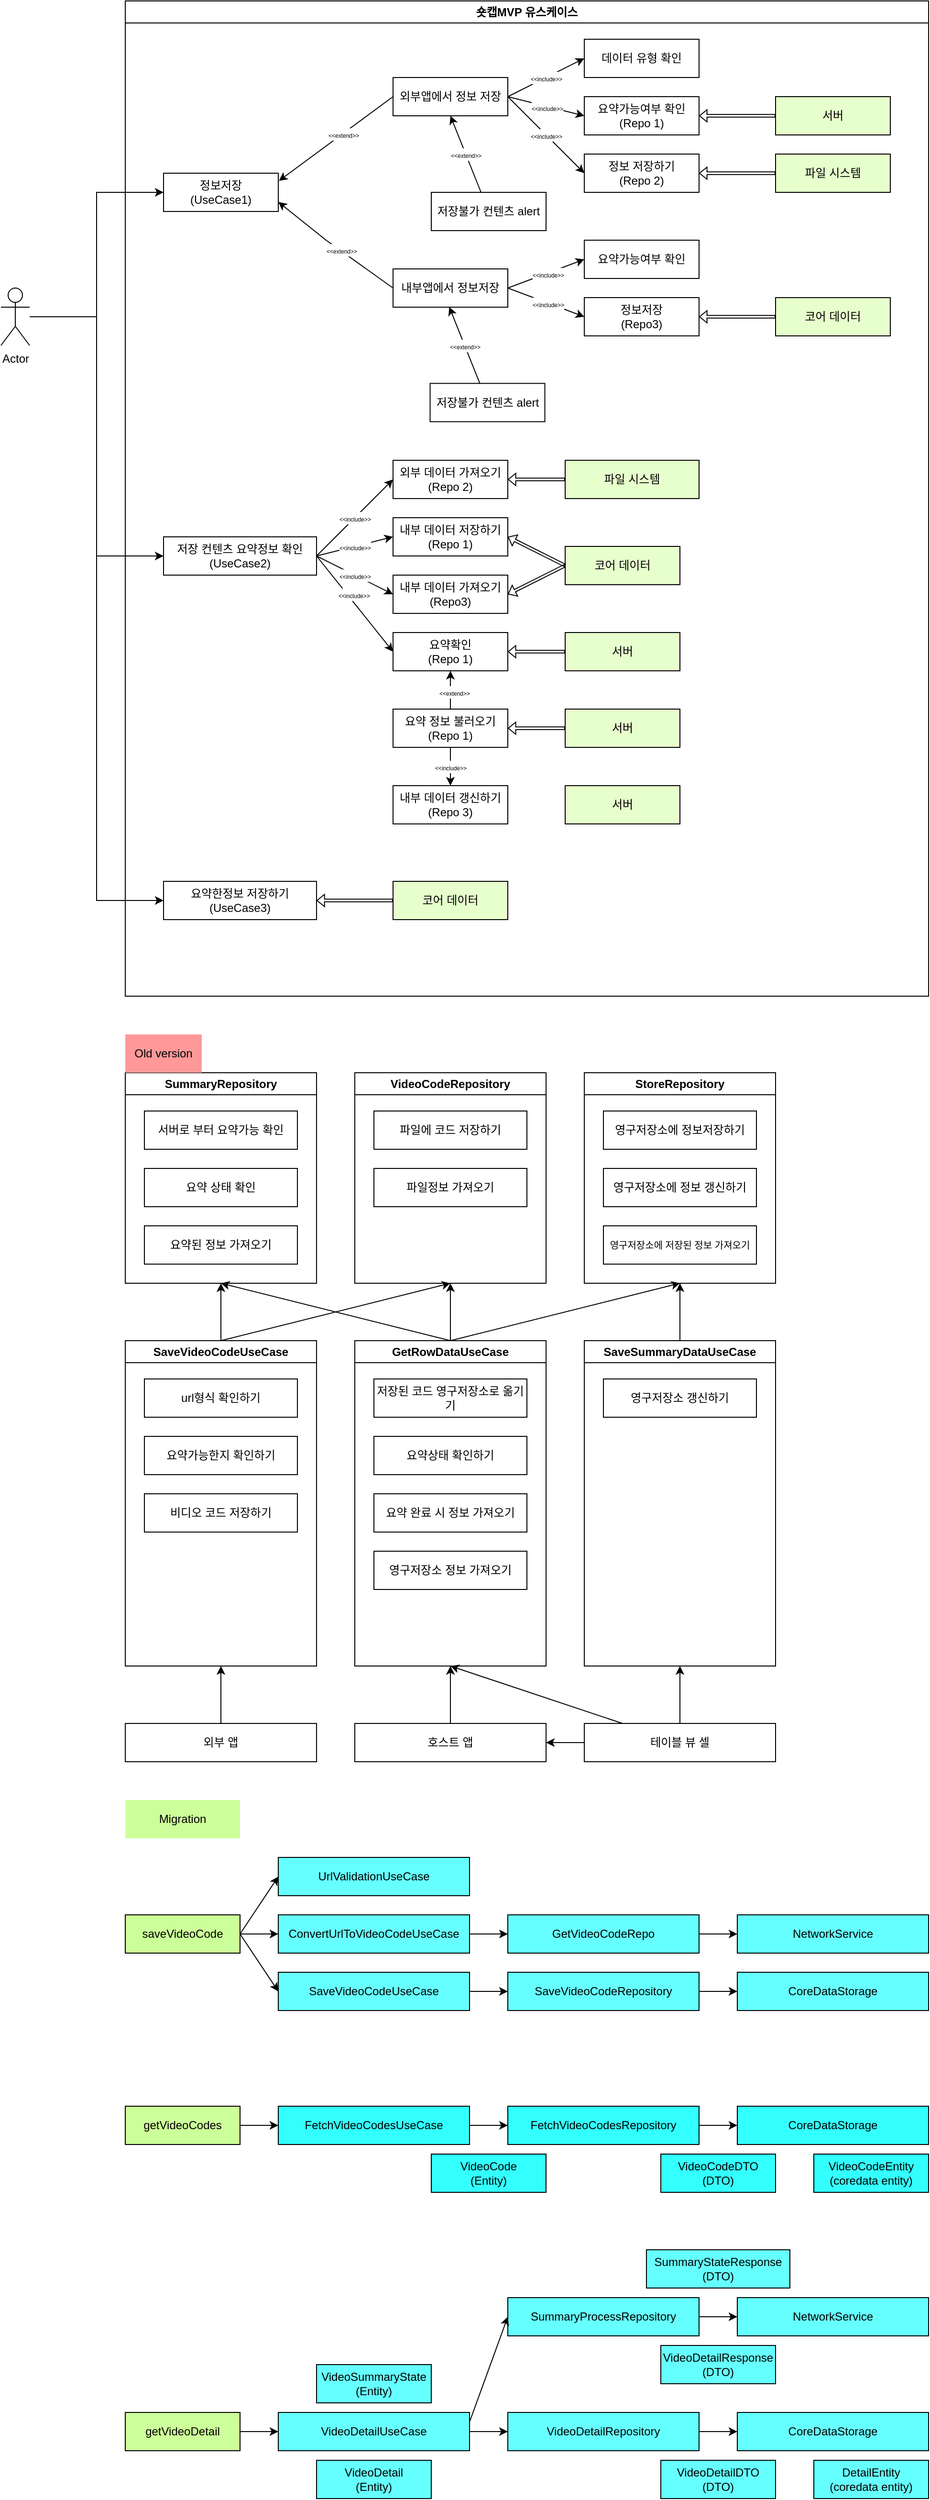 <mxfile version="22.1.16" type="device">
  <diagram name="페이지-1" id="eGJsmcbT3uqn8Fb9b6T6">
    <mxGraphModel dx="1493" dy="954" grid="1" gridSize="10" guides="1" tooltips="1" connect="1" arrows="1" fold="1" page="1" pageScale="1" pageWidth="827" pageHeight="1169" math="0" shadow="0">
      <root>
        <mxCell id="0" />
        <mxCell id="1" parent="0" />
        <mxCell id="nGl--qa1xpJLxiiPMKCL-1" value="숏캡MVP 유스케이스" style="swimlane;whiteSpace=wrap;html=1;" parent="1" vertex="1">
          <mxGeometry x="200" y="80" width="840" height="1040" as="geometry" />
        </mxCell>
        <mxCell id="nGl--qa1xpJLxiiPMKCL-22" style="rounded=0;orthogonalLoop=1;jettySize=auto;html=1;entryX=0;entryY=0.5;entryDx=0;entryDy=0;exitX=1;exitY=0.5;exitDx=0;exitDy=0;" parent="nGl--qa1xpJLxiiPMKCL-1" source="nGl--qa1xpJLxiiPMKCL-5" target="nGl--qa1xpJLxiiPMKCL-9" edge="1">
          <mxGeometry relative="1" as="geometry" />
        </mxCell>
        <mxCell id="nGl--qa1xpJLxiiPMKCL-26" value="&lt;font style=&quot;font-size: 6px;&quot;&gt;&amp;lt;&amp;lt;include&amp;gt;&amp;gt;&lt;/font&gt;" style="edgeLabel;html=1;align=center;verticalAlign=middle;resizable=0;points=[];" parent="nGl--qa1xpJLxiiPMKCL-22" vertex="1" connectable="0">
          <mxGeometry x="-0.216" y="-1" relative="1" as="geometry">
            <mxPoint x="8" y="-5" as="offset" />
          </mxGeometry>
        </mxCell>
        <mxCell id="nGl--qa1xpJLxiiPMKCL-23" style="rounded=0;orthogonalLoop=1;jettySize=auto;html=1;entryX=0;entryY=0.5;entryDx=0;entryDy=0;exitX=1;exitY=0.5;exitDx=0;exitDy=0;" parent="nGl--qa1xpJLxiiPMKCL-1" source="nGl--qa1xpJLxiiPMKCL-5" target="nGl--qa1xpJLxiiPMKCL-15" edge="1">
          <mxGeometry relative="1" as="geometry" />
        </mxCell>
        <mxCell id="nGl--qa1xpJLxiiPMKCL-27" value="&lt;font style=&quot;font-size: 6px;&quot;&gt;&amp;lt;&amp;lt;include&amp;gt;&amp;gt;&lt;/font&gt;" style="edgeLabel;html=1;align=center;verticalAlign=middle;resizable=0;points=[];" parent="nGl--qa1xpJLxiiPMKCL-23" vertex="1" connectable="0">
          <mxGeometry x="0.036" y="-1" relative="1" as="geometry">
            <mxPoint y="-1" as="offset" />
          </mxGeometry>
        </mxCell>
        <mxCell id="nGl--qa1xpJLxiiPMKCL-24" value="&lt;meta charset=&quot;utf-8&quot;&gt;&lt;span style=&quot;color: rgb(0, 0, 0); font-family: Helvetica; font-size: 6px; font-style: normal; font-variant-ligatures: normal; font-variant-caps: normal; font-weight: 400; letter-spacing: normal; orphans: 2; text-align: center; text-indent: 0px; text-transform: none; widows: 2; word-spacing: 0px; -webkit-text-stroke-width: 0px; background-color: rgb(255, 255, 255); text-decoration-thickness: initial; text-decoration-style: initial; text-decoration-color: initial; float: none; display: inline !important;&quot;&gt;&amp;lt;&amp;lt;include&amp;gt;&amp;gt;&lt;/span&gt;" style="rounded=0;orthogonalLoop=1;jettySize=auto;html=1;entryX=0;entryY=0.5;entryDx=0;entryDy=0;exitX=1;exitY=0.5;exitDx=0;exitDy=0;" parent="nGl--qa1xpJLxiiPMKCL-1" source="nGl--qa1xpJLxiiPMKCL-5" target="nGl--qa1xpJLxiiPMKCL-16" edge="1">
          <mxGeometry relative="1" as="geometry">
            <Array as="points">
              <mxPoint x="440" y="140" />
            </Array>
          </mxGeometry>
        </mxCell>
        <mxCell id="nGl--qa1xpJLxiiPMKCL-123" style="rounded=0;orthogonalLoop=1;jettySize=auto;html=1;entryX=1.005;entryY=0.2;entryDx=0;entryDy=0;exitX=0;exitY=0.5;exitDx=0;exitDy=0;entryPerimeter=0;" parent="nGl--qa1xpJLxiiPMKCL-1" source="nGl--qa1xpJLxiiPMKCL-5" target="nGl--qa1xpJLxiiPMKCL-117" edge="1">
          <mxGeometry relative="1" as="geometry" />
        </mxCell>
        <mxCell id="nGl--qa1xpJLxiiPMKCL-125" value="&lt;font style=&quot;font-size: 6px;&quot;&gt;&amp;lt;&amp;lt;extend&amp;gt;&amp;gt;&lt;/font&gt;" style="edgeLabel;html=1;align=center;verticalAlign=middle;resizable=0;points=[];" parent="nGl--qa1xpJLxiiPMKCL-123" vertex="1" connectable="0">
          <mxGeometry x="-0.118" relative="1" as="geometry">
            <mxPoint as="offset" />
          </mxGeometry>
        </mxCell>
        <mxCell id="nGl--qa1xpJLxiiPMKCL-5" value="외부앱에서 정보 저장&lt;br&gt;" style="rounded=0;whiteSpace=wrap;html=1;" parent="nGl--qa1xpJLxiiPMKCL-1" vertex="1">
          <mxGeometry x="280" y="80" width="120" height="40" as="geometry" />
        </mxCell>
        <mxCell id="nGl--qa1xpJLxiiPMKCL-124" style="rounded=0;orthogonalLoop=1;jettySize=auto;html=1;entryX=1;entryY=0.75;entryDx=0;entryDy=0;exitX=0;exitY=0.5;exitDx=0;exitDy=0;" parent="nGl--qa1xpJLxiiPMKCL-1" source="nGl--qa1xpJLxiiPMKCL-7" target="nGl--qa1xpJLxiiPMKCL-117" edge="1">
          <mxGeometry relative="1" as="geometry">
            <Array as="points">
              <mxPoint x="210" y="250" />
            </Array>
          </mxGeometry>
        </mxCell>
        <mxCell id="nGl--qa1xpJLxiiPMKCL-126" value="&lt;font style=&quot;font-size: 6px;&quot;&gt;&amp;lt;&amp;lt;extend&amp;gt;&amp;gt;&lt;/font&gt;" style="edgeLabel;html=1;align=center;verticalAlign=middle;resizable=0;points=[];" parent="nGl--qa1xpJLxiiPMKCL-124" vertex="1" connectable="0">
          <mxGeometry x="-0.104" y="-1" relative="1" as="geometry">
            <mxPoint as="offset" />
          </mxGeometry>
        </mxCell>
        <mxCell id="nGl--qa1xpJLxiiPMKCL-7" value="내부앱에서 정보저장" style="rounded=0;whiteSpace=wrap;html=1;" parent="nGl--qa1xpJLxiiPMKCL-1" vertex="1">
          <mxGeometry x="280" y="280" width="120" height="40" as="geometry" />
        </mxCell>
        <mxCell id="nGl--qa1xpJLxiiPMKCL-32" style="rounded=0;orthogonalLoop=1;jettySize=auto;html=1;entryX=0;entryY=0.5;entryDx=0;entryDy=0;exitX=1;exitY=0.5;exitDx=0;exitDy=0;" parent="nGl--qa1xpJLxiiPMKCL-1" source="nGl--qa1xpJLxiiPMKCL-8" target="nGl--qa1xpJLxiiPMKCL-29" edge="1">
          <mxGeometry relative="1" as="geometry" />
        </mxCell>
        <mxCell id="nGl--qa1xpJLxiiPMKCL-48" value="&lt;font style=&quot;font-size: 6px;&quot;&gt;&amp;lt;&amp;lt;include&amp;gt;&amp;gt;&lt;/font&gt;" style="edgeLabel;html=1;align=center;verticalAlign=middle;resizable=0;points=[];" parent="nGl--qa1xpJLxiiPMKCL-32" vertex="1" connectable="0">
          <mxGeometry x="-0.196" y="-2" relative="1" as="geometry">
            <mxPoint x="8" y="-2" as="offset" />
          </mxGeometry>
        </mxCell>
        <mxCell id="nGl--qa1xpJLxiiPMKCL-97" style="rounded=0;orthogonalLoop=1;jettySize=auto;html=1;entryX=0;entryY=0.5;entryDx=0;entryDy=0;exitX=1;exitY=0.5;exitDx=0;exitDy=0;" parent="nGl--qa1xpJLxiiPMKCL-1" source="nGl--qa1xpJLxiiPMKCL-8" target="nGl--qa1xpJLxiiPMKCL-59" edge="1">
          <mxGeometry relative="1" as="geometry" />
        </mxCell>
        <mxCell id="nGl--qa1xpJLxiiPMKCL-99" value="&lt;font style=&quot;font-size: 6px;&quot;&gt;&amp;lt;&amp;lt;include&amp;gt;&amp;gt;&lt;/font&gt;" style="edgeLabel;html=1;align=center;verticalAlign=middle;resizable=0;points=[];" parent="nGl--qa1xpJLxiiPMKCL-97" vertex="1" connectable="0">
          <mxGeometry x="0.053" y="-1" relative="1" as="geometry">
            <mxPoint x="-2" y="-2" as="offset" />
          </mxGeometry>
        </mxCell>
        <mxCell id="nGl--qa1xpJLxiiPMKCL-98" value="&lt;font style=&quot;font-size: 6px;&quot;&gt;&amp;lt;&amp;lt;include&amp;gt;&amp;gt;&lt;/font&gt;" style="rounded=0;orthogonalLoop=1;jettySize=auto;html=1;entryX=0;entryY=0.5;entryDx=0;entryDy=0;exitX=1;exitY=0.5;exitDx=0;exitDy=0;" parent="nGl--qa1xpJLxiiPMKCL-1" source="nGl--qa1xpJLxiiPMKCL-8" target="nGl--qa1xpJLxiiPMKCL-96" edge="1">
          <mxGeometry relative="1" as="geometry" />
        </mxCell>
        <mxCell id="nGl--qa1xpJLxiiPMKCL-168" value="&lt;font style=&quot;font-size: 6px;&quot;&gt;&amp;lt;&amp;lt;include&amp;gt;&amp;gt;&lt;/font&gt;" style="rounded=0;orthogonalLoop=1;jettySize=auto;html=1;entryX=0;entryY=0.5;entryDx=0;entryDy=0;exitX=1;exitY=0.5;exitDx=0;exitDy=0;" parent="nGl--qa1xpJLxiiPMKCL-1" source="nGl--qa1xpJLxiiPMKCL-8" target="nGl--qa1xpJLxiiPMKCL-165" edge="1">
          <mxGeometry relative="1" as="geometry" />
        </mxCell>
        <mxCell id="nGl--qa1xpJLxiiPMKCL-8" value="저장 컨텐츠 요약정보 확인&lt;br&gt;(UseCase2)" style="rounded=0;whiteSpace=wrap;html=1;" parent="nGl--qa1xpJLxiiPMKCL-1" vertex="1">
          <mxGeometry x="40" y="560" width="160" height="40" as="geometry" />
        </mxCell>
        <mxCell id="nGl--qa1xpJLxiiPMKCL-9" value="데이터 유형 확인" style="rounded=0;whiteSpace=wrap;html=1;" parent="nGl--qa1xpJLxiiPMKCL-1" vertex="1">
          <mxGeometry x="480" y="40" width="120" height="40" as="geometry" />
        </mxCell>
        <mxCell id="nGl--qa1xpJLxiiPMKCL-15" value="요약가능여부 확인&lt;br&gt;(Repo 1)" style="rounded=0;whiteSpace=wrap;html=1;" parent="nGl--qa1xpJLxiiPMKCL-1" vertex="1">
          <mxGeometry x="480" y="100" width="120" height="40" as="geometry" />
        </mxCell>
        <mxCell id="nGl--qa1xpJLxiiPMKCL-16" value="정보 저장하기&lt;br&gt;(Repo 2)" style="rounded=0;whiteSpace=wrap;html=1;" parent="nGl--qa1xpJLxiiPMKCL-1" vertex="1">
          <mxGeometry x="480" y="160" width="120" height="40" as="geometry" />
        </mxCell>
        <mxCell id="nGl--qa1xpJLxiiPMKCL-25" value="&lt;span style=&quot;color: rgb(0, 0, 0); font-family: Helvetica; font-size: 6px; font-style: normal; font-variant-ligatures: normal; font-variant-caps: normal; font-weight: 400; letter-spacing: normal; orphans: 2; text-align: center; text-indent: 0px; text-transform: none; widows: 2; word-spacing: 0px; -webkit-text-stroke-width: 0px; background-color: rgb(255, 255, 255); text-decoration-thickness: initial; text-decoration-style: initial; text-decoration-color: initial; float: none; display: inline !important;&quot;&gt;&amp;lt;&amp;lt;extend&amp;gt;&amp;gt;&lt;/span&gt;" style="rounded=0;orthogonalLoop=1;jettySize=auto;html=1;entryX=0.5;entryY=1;entryDx=0;entryDy=0;" parent="nGl--qa1xpJLxiiPMKCL-1" source="nGl--qa1xpJLxiiPMKCL-17" target="nGl--qa1xpJLxiiPMKCL-5" edge="1">
          <mxGeometry relative="1" as="geometry" />
        </mxCell>
        <mxCell id="nGl--qa1xpJLxiiPMKCL-17" value="저장불가 컨텐츠 alert" style="rounded=0;whiteSpace=wrap;html=1;" parent="nGl--qa1xpJLxiiPMKCL-1" vertex="1">
          <mxGeometry x="320" y="200" width="120" height="40" as="geometry" />
        </mxCell>
        <mxCell id="nGl--qa1xpJLxiiPMKCL-29" value="요약확인&lt;br&gt;(Repo 1)" style="rounded=0;whiteSpace=wrap;html=1;" parent="nGl--qa1xpJLxiiPMKCL-1" vertex="1">
          <mxGeometry x="280" y="660" width="120" height="40" as="geometry" />
        </mxCell>
        <mxCell id="nGl--qa1xpJLxiiPMKCL-33" style="edgeStyle=orthogonalEdgeStyle;rounded=0;orthogonalLoop=1;jettySize=auto;html=1;entryX=0.5;entryY=1;entryDx=0;entryDy=0;" parent="nGl--qa1xpJLxiiPMKCL-1" source="nGl--qa1xpJLxiiPMKCL-31" target="nGl--qa1xpJLxiiPMKCL-29" edge="1">
          <mxGeometry relative="1" as="geometry" />
        </mxCell>
        <mxCell id="nGl--qa1xpJLxiiPMKCL-173" value="&lt;font style=&quot;font-size: 6px;&quot;&gt;&amp;lt;&amp;lt;include&amp;gt;&amp;gt;&lt;/font&gt;" style="edgeStyle=orthogonalEdgeStyle;rounded=0;orthogonalLoop=1;jettySize=auto;html=1;" parent="nGl--qa1xpJLxiiPMKCL-1" source="nGl--qa1xpJLxiiPMKCL-31" target="nGl--qa1xpJLxiiPMKCL-172" edge="1">
          <mxGeometry relative="1" as="geometry" />
        </mxCell>
        <mxCell id="nGl--qa1xpJLxiiPMKCL-31" value="요약 정보 불러오기&lt;br&gt;(Repo 1)" style="rounded=0;whiteSpace=wrap;html=1;" parent="nGl--qa1xpJLxiiPMKCL-1" vertex="1">
          <mxGeometry x="280" y="740" width="120" height="40" as="geometry" />
        </mxCell>
        <mxCell id="nGl--qa1xpJLxiiPMKCL-37" style="rounded=0;orthogonalLoop=1;jettySize=auto;html=1;entryX=0;entryY=0.5;entryDx=0;entryDy=0;exitX=1;exitY=0.5;exitDx=0;exitDy=0;" parent="nGl--qa1xpJLxiiPMKCL-1" target="nGl--qa1xpJLxiiPMKCL-41" edge="1">
          <mxGeometry relative="1" as="geometry">
            <mxPoint x="400" y="300" as="sourcePoint" />
          </mxGeometry>
        </mxCell>
        <mxCell id="nGl--qa1xpJLxiiPMKCL-38" value="&lt;font style=&quot;font-size: 6px;&quot;&gt;&amp;lt;&amp;lt;include&amp;gt;&amp;gt;&lt;/font&gt;" style="edgeLabel;html=1;align=center;verticalAlign=middle;resizable=0;points=[];" parent="nGl--qa1xpJLxiiPMKCL-37" vertex="1" connectable="0">
          <mxGeometry x="0.036" y="-1" relative="1" as="geometry">
            <mxPoint y="-1" as="offset" />
          </mxGeometry>
        </mxCell>
        <mxCell id="nGl--qa1xpJLxiiPMKCL-41" value="요약가능여부 확인" style="rounded=0;whiteSpace=wrap;html=1;" parent="nGl--qa1xpJLxiiPMKCL-1" vertex="1">
          <mxGeometry x="480" y="250" width="120" height="40" as="geometry" />
        </mxCell>
        <mxCell id="nGl--qa1xpJLxiiPMKCL-42" value="정보저장&lt;br&gt;(Repo3)" style="rounded=0;whiteSpace=wrap;html=1;" parent="nGl--qa1xpJLxiiPMKCL-1" vertex="1">
          <mxGeometry x="480" y="310" width="120" height="40" as="geometry" />
        </mxCell>
        <mxCell id="nGl--qa1xpJLxiiPMKCL-45" value="&lt;span style=&quot;color: rgb(0, 0, 0); font-family: Helvetica; font-size: 6px; font-style: normal; font-variant-ligatures: normal; font-variant-caps: normal; font-weight: 400; letter-spacing: normal; orphans: 2; text-align: center; text-indent: 0px; text-transform: none; widows: 2; word-spacing: 0px; -webkit-text-stroke-width: 0px; background-color: rgb(255, 255, 255); text-decoration-thickness: initial; text-decoration-style: initial; text-decoration-color: initial; float: none; display: inline !important;&quot;&gt;&amp;lt;&amp;lt;extend&amp;gt;&amp;gt;&lt;/span&gt;" style="rounded=0;orthogonalLoop=1;jettySize=auto;html=1;entryX=0.5;entryY=1;entryDx=0;entryDy=0;" parent="nGl--qa1xpJLxiiPMKCL-1" source="nGl--qa1xpJLxiiPMKCL-46" edge="1">
          <mxGeometry relative="1" as="geometry">
            <mxPoint x="338.76" y="319.66" as="targetPoint" />
          </mxGeometry>
        </mxCell>
        <mxCell id="nGl--qa1xpJLxiiPMKCL-46" value="저장불가 컨텐츠 alert" style="rounded=0;whiteSpace=wrap;html=1;" parent="nGl--qa1xpJLxiiPMKCL-1" vertex="1">
          <mxGeometry x="318.76" y="399.66" width="120" height="40" as="geometry" />
        </mxCell>
        <mxCell id="nGl--qa1xpJLxiiPMKCL-49" value="&lt;font style=&quot;font-size: 6px;&quot;&gt;&amp;lt;&amp;lt;extend&amp;gt;&amp;gt;&lt;/font&gt;" style="edgeLabel;html=1;align=center;verticalAlign=middle;resizable=0;points=[];" parent="nGl--qa1xpJLxiiPMKCL-1" vertex="1" connectable="0">
          <mxGeometry x="340" y="720" as="geometry">
            <mxPoint x="4" y="2" as="offset" />
          </mxGeometry>
        </mxCell>
        <mxCell id="nGl--qa1xpJLxiiPMKCL-57" style="rounded=0;orthogonalLoop=1;jettySize=auto;html=1;entryX=1;entryY=0.5;entryDx=0;entryDy=0;shape=flexArrow;width=2.759;endSize=2.269;endWidth=8.915;exitX=0;exitY=0.5;exitDx=0;exitDy=0;" parent="nGl--qa1xpJLxiiPMKCL-1" source="nGl--qa1xpJLxiiPMKCL-56" target="nGl--qa1xpJLxiiPMKCL-16" edge="1">
          <mxGeometry relative="1" as="geometry" />
        </mxCell>
        <mxCell id="nGl--qa1xpJLxiiPMKCL-56" value="파일 시스템" style="rounded=0;whiteSpace=wrap;html=1;fillColor=#E6FFCC;" parent="nGl--qa1xpJLxiiPMKCL-1" vertex="1">
          <mxGeometry x="680" y="160" width="120" height="40" as="geometry" />
        </mxCell>
        <mxCell id="nGl--qa1xpJLxiiPMKCL-59" value="내부 데이터 가져오기&lt;br&gt;(Repo3)" style="rounded=0;whiteSpace=wrap;html=1;" parent="nGl--qa1xpJLxiiPMKCL-1" vertex="1">
          <mxGeometry x="280" y="600" width="120" height="40" as="geometry" />
        </mxCell>
        <mxCell id="nGl--qa1xpJLxiiPMKCL-96" value="외부 데이터 가져오기(Repo 2)" style="rounded=0;whiteSpace=wrap;html=1;" parent="nGl--qa1xpJLxiiPMKCL-1" vertex="1">
          <mxGeometry x="280" y="480" width="120" height="40" as="geometry" />
        </mxCell>
        <mxCell id="nGl--qa1xpJLxiiPMKCL-100" value="파일 시스템" style="rounded=0;whiteSpace=wrap;html=1;fillColor=#E6FFCC;" parent="nGl--qa1xpJLxiiPMKCL-1" vertex="1">
          <mxGeometry x="460" y="480" width="140" height="40" as="geometry" />
        </mxCell>
        <mxCell id="nGl--qa1xpJLxiiPMKCL-101" style="rounded=0;orthogonalLoop=1;jettySize=auto;html=1;entryX=1;entryY=0.5;entryDx=0;entryDy=0;shape=flexArrow;width=2.759;endSize=2.269;endWidth=8.915;exitX=0;exitY=0.5;exitDx=0;exitDy=0;" parent="nGl--qa1xpJLxiiPMKCL-1" source="nGl--qa1xpJLxiiPMKCL-100" target="nGl--qa1xpJLxiiPMKCL-96" edge="1">
          <mxGeometry relative="1" as="geometry">
            <mxPoint x="510" y="439.66" as="sourcePoint" />
            <mxPoint x="430" y="439.66" as="targetPoint" />
          </mxGeometry>
        </mxCell>
        <mxCell id="nGl--qa1xpJLxiiPMKCL-102" value="코어 데이터" style="rounded=0;whiteSpace=wrap;html=1;fillColor=#E6FFCC;" parent="nGl--qa1xpJLxiiPMKCL-1" vertex="1">
          <mxGeometry x="460" y="570" width="120" height="40" as="geometry" />
        </mxCell>
        <mxCell id="nGl--qa1xpJLxiiPMKCL-103" style="rounded=0;orthogonalLoop=1;jettySize=auto;html=1;entryX=1;entryY=0.5;entryDx=0;entryDy=0;shape=flexArrow;width=2.759;endSize=2.269;endWidth=8.915;exitX=0;exitY=0.5;exitDx=0;exitDy=0;" parent="nGl--qa1xpJLxiiPMKCL-1" source="nGl--qa1xpJLxiiPMKCL-102" target="nGl--qa1xpJLxiiPMKCL-59" edge="1">
          <mxGeometry relative="1" as="geometry">
            <mxPoint x="470" y="570" as="sourcePoint" />
            <mxPoint x="410" y="570" as="targetPoint" />
          </mxGeometry>
        </mxCell>
        <mxCell id="nGl--qa1xpJLxiiPMKCL-108" value="서버" style="rounded=0;whiteSpace=wrap;html=1;fillColor=#E6FFCC;" parent="nGl--qa1xpJLxiiPMKCL-1" vertex="1">
          <mxGeometry x="460" y="740" width="120" height="40" as="geometry" />
        </mxCell>
        <mxCell id="nGl--qa1xpJLxiiPMKCL-109" style="rounded=0;orthogonalLoop=1;jettySize=auto;html=1;entryX=1;entryY=0.5;entryDx=0;entryDy=0;shape=flexArrow;width=2.759;endSize=2.269;endWidth=8.915;exitX=0;exitY=0.5;exitDx=0;exitDy=0;" parent="nGl--qa1xpJLxiiPMKCL-1" source="nGl--qa1xpJLxiiPMKCL-108" target="nGl--qa1xpJLxiiPMKCL-31" edge="1">
          <mxGeometry relative="1" as="geometry">
            <mxPoint x="470" y="660" as="sourcePoint" />
            <mxPoint x="410" y="660" as="targetPoint" />
          </mxGeometry>
        </mxCell>
        <mxCell id="nGl--qa1xpJLxiiPMKCL-110" value="서버" style="rounded=0;whiteSpace=wrap;html=1;fillColor=#E6FFCC;" parent="nGl--qa1xpJLxiiPMKCL-1" vertex="1">
          <mxGeometry x="680" y="100" width="120" height="40" as="geometry" />
        </mxCell>
        <mxCell id="nGl--qa1xpJLxiiPMKCL-111" style="rounded=0;orthogonalLoop=1;jettySize=auto;html=1;entryX=1;entryY=0.5;entryDx=0;entryDy=0;shape=flexArrow;width=2.759;endSize=2.269;endWidth=8.915;exitX=0;exitY=0.5;exitDx=0;exitDy=0;" parent="nGl--qa1xpJLxiiPMKCL-1" source="nGl--qa1xpJLxiiPMKCL-110" target="nGl--qa1xpJLxiiPMKCL-15" edge="1">
          <mxGeometry relative="1" as="geometry">
            <mxPoint x="690" y="190" as="sourcePoint" />
            <mxPoint x="610" y="190" as="targetPoint" />
          </mxGeometry>
        </mxCell>
        <mxCell id="nGl--qa1xpJLxiiPMKCL-112" value="코어 데이터" style="rounded=0;whiteSpace=wrap;html=1;fillColor=#E6FFCC;" parent="nGl--qa1xpJLxiiPMKCL-1" vertex="1">
          <mxGeometry x="680" y="310" width="120" height="40" as="geometry" />
        </mxCell>
        <mxCell id="nGl--qa1xpJLxiiPMKCL-114" style="rounded=0;orthogonalLoop=1;jettySize=auto;html=1;entryX=1;entryY=0.5;entryDx=0;entryDy=0;shape=flexArrow;width=2.759;endSize=2.269;endWidth=8.915;exitX=0;exitY=0.5;exitDx=0;exitDy=0;" parent="nGl--qa1xpJLxiiPMKCL-1" source="nGl--qa1xpJLxiiPMKCL-112" target="nGl--qa1xpJLxiiPMKCL-42" edge="1">
          <mxGeometry relative="1" as="geometry">
            <mxPoint x="710" y="470" as="sourcePoint" />
            <mxPoint x="650" y="470" as="targetPoint" />
          </mxGeometry>
        </mxCell>
        <mxCell id="nGl--qa1xpJLxiiPMKCL-115" value="서버" style="rounded=0;whiteSpace=wrap;html=1;fillColor=#E6FFCC;" parent="nGl--qa1xpJLxiiPMKCL-1" vertex="1">
          <mxGeometry x="460" y="660" width="120" height="40" as="geometry" />
        </mxCell>
        <mxCell id="nGl--qa1xpJLxiiPMKCL-116" style="rounded=0;orthogonalLoop=1;jettySize=auto;html=1;entryX=1;entryY=0.5;entryDx=0;entryDy=0;shape=flexArrow;width=2.759;endSize=2.269;endWidth=8.915;exitX=0;exitY=0.5;exitDx=0;exitDy=0;" parent="nGl--qa1xpJLxiiPMKCL-1" source="nGl--qa1xpJLxiiPMKCL-115" target="nGl--qa1xpJLxiiPMKCL-29" edge="1">
          <mxGeometry relative="1" as="geometry">
            <mxPoint x="470" y="710" as="sourcePoint" />
            <mxPoint x="410" y="710" as="targetPoint" />
          </mxGeometry>
        </mxCell>
        <mxCell id="nGl--qa1xpJLxiiPMKCL-117" value="정보저장&lt;br&gt;(UseCase1)" style="rounded=0;whiteSpace=wrap;html=1;" parent="nGl--qa1xpJLxiiPMKCL-1" vertex="1">
          <mxGeometry x="40" y="180" width="120" height="40" as="geometry" />
        </mxCell>
        <mxCell id="nGl--qa1xpJLxiiPMKCL-146" style="rounded=0;orthogonalLoop=1;jettySize=auto;html=1;entryX=0;entryY=0.5;entryDx=0;entryDy=0;exitX=1;exitY=0.5;exitDx=0;exitDy=0;" parent="nGl--qa1xpJLxiiPMKCL-1" source="nGl--qa1xpJLxiiPMKCL-7" target="nGl--qa1xpJLxiiPMKCL-42" edge="1">
          <mxGeometry relative="1" as="geometry">
            <mxPoint x="410" y="310" as="sourcePoint" />
            <mxPoint x="490" y="280" as="targetPoint" />
          </mxGeometry>
        </mxCell>
        <mxCell id="nGl--qa1xpJLxiiPMKCL-147" value="&lt;font style=&quot;font-size: 6px;&quot;&gt;&amp;lt;&amp;lt;include&amp;gt;&amp;gt;&lt;/font&gt;" style="edgeLabel;html=1;align=center;verticalAlign=middle;resizable=0;points=[];" parent="nGl--qa1xpJLxiiPMKCL-146" vertex="1" connectable="0">
          <mxGeometry x="0.036" y="-1" relative="1" as="geometry">
            <mxPoint y="-1" as="offset" />
          </mxGeometry>
        </mxCell>
        <mxCell id="nGl--qa1xpJLxiiPMKCL-151" value="요약한정보 저장하기&lt;br&gt;(UseCase3)" style="rounded=0;whiteSpace=wrap;html=1;" parent="nGl--qa1xpJLxiiPMKCL-1" vertex="1">
          <mxGeometry x="40" y="920" width="160" height="40" as="geometry" />
        </mxCell>
        <mxCell id="nGl--qa1xpJLxiiPMKCL-155" value="코어 데이터" style="rounded=0;whiteSpace=wrap;html=1;fillColor=#E6FFCC;" parent="nGl--qa1xpJLxiiPMKCL-1" vertex="1">
          <mxGeometry x="280" y="920" width="120" height="40" as="geometry" />
        </mxCell>
        <mxCell id="nGl--qa1xpJLxiiPMKCL-157" style="rounded=0;orthogonalLoop=1;jettySize=auto;html=1;entryX=1;entryY=0.5;entryDx=0;entryDy=0;shape=flexArrow;width=2.759;endSize=2.269;endWidth=8.915;exitX=0;exitY=0.5;exitDx=0;exitDy=0;" parent="nGl--qa1xpJLxiiPMKCL-1" source="nGl--qa1xpJLxiiPMKCL-155" target="nGl--qa1xpJLxiiPMKCL-151" edge="1">
          <mxGeometry relative="1" as="geometry">
            <mxPoint x="273.5" y="939.7" as="sourcePoint" />
            <mxPoint x="213.5" y="939.7" as="targetPoint" />
          </mxGeometry>
        </mxCell>
        <mxCell id="nGl--qa1xpJLxiiPMKCL-165" value="내부 데이터 저장하기&lt;br&gt;(Repo 1)" style="rounded=0;whiteSpace=wrap;html=1;" parent="nGl--qa1xpJLxiiPMKCL-1" vertex="1">
          <mxGeometry x="280" y="540" width="120" height="40" as="geometry" />
        </mxCell>
        <mxCell id="nGl--qa1xpJLxiiPMKCL-167" style="rounded=0;orthogonalLoop=1;jettySize=auto;html=1;entryX=1;entryY=0.5;entryDx=0;entryDy=0;shape=flexArrow;width=2.759;endSize=2.269;endWidth=8.915;exitX=0;exitY=0.5;exitDx=0;exitDy=0;" parent="nGl--qa1xpJLxiiPMKCL-1" source="nGl--qa1xpJLxiiPMKCL-102" target="nGl--qa1xpJLxiiPMKCL-165" edge="1">
          <mxGeometry relative="1" as="geometry">
            <mxPoint x="480" y="620" as="sourcePoint" />
            <mxPoint x="410" y="630" as="targetPoint" />
          </mxGeometry>
        </mxCell>
        <mxCell id="nGl--qa1xpJLxiiPMKCL-172" value="내부 데이터 갱신하기&lt;br&gt;(Repo 3)" style="rounded=0;whiteSpace=wrap;html=1;" parent="nGl--qa1xpJLxiiPMKCL-1" vertex="1">
          <mxGeometry x="280" y="820" width="120" height="40" as="geometry" />
        </mxCell>
        <mxCell id="nGl--qa1xpJLxiiPMKCL-174" value="서버" style="rounded=0;whiteSpace=wrap;html=1;fillColor=#E6FFCC;" parent="nGl--qa1xpJLxiiPMKCL-1" vertex="1">
          <mxGeometry x="460" y="820" width="120" height="40" as="geometry" />
        </mxCell>
        <mxCell id="nGl--qa1xpJLxiiPMKCL-127" style="edgeStyle=orthogonalEdgeStyle;rounded=0;orthogonalLoop=1;jettySize=auto;html=1;entryX=0;entryY=0.5;entryDx=0;entryDy=0;" parent="1" source="nGl--qa1xpJLxiiPMKCL-3" target="nGl--qa1xpJLxiiPMKCL-117" edge="1">
          <mxGeometry relative="1" as="geometry" />
        </mxCell>
        <mxCell id="nGl--qa1xpJLxiiPMKCL-128" style="edgeStyle=orthogonalEdgeStyle;rounded=0;orthogonalLoop=1;jettySize=auto;html=1;entryX=0;entryY=0.5;entryDx=0;entryDy=0;" parent="1" source="nGl--qa1xpJLxiiPMKCL-3" target="nGl--qa1xpJLxiiPMKCL-8" edge="1">
          <mxGeometry relative="1" as="geometry" />
        </mxCell>
        <mxCell id="nGl--qa1xpJLxiiPMKCL-152" style="edgeStyle=orthogonalEdgeStyle;rounded=0;orthogonalLoop=1;jettySize=auto;html=1;entryX=0;entryY=0.5;entryDx=0;entryDy=0;" parent="1" source="nGl--qa1xpJLxiiPMKCL-3" target="nGl--qa1xpJLxiiPMKCL-151" edge="1">
          <mxGeometry relative="1" as="geometry" />
        </mxCell>
        <mxCell id="nGl--qa1xpJLxiiPMKCL-3" value="Actor" style="shape=umlActor;verticalLabelPosition=bottom;verticalAlign=top;html=1;outlineConnect=0;" parent="1" vertex="1">
          <mxGeometry x="70" y="380" width="30" height="60" as="geometry" />
        </mxCell>
        <mxCell id="nGl--qa1xpJLxiiPMKCL-131" value="SummaryRepository" style="swimlane;whiteSpace=wrap;html=1;" parent="1" vertex="1">
          <mxGeometry x="200" y="1200" width="200" height="220" as="geometry" />
        </mxCell>
        <mxCell id="nGl--qa1xpJLxiiPMKCL-132" value="서버로 부터 요약가능 확인" style="rounded=0;whiteSpace=wrap;html=1;" parent="nGl--qa1xpJLxiiPMKCL-131" vertex="1">
          <mxGeometry x="20" y="40" width="160" height="40" as="geometry" />
        </mxCell>
        <mxCell id="nGl--qa1xpJLxiiPMKCL-133" value="요약 상태 확인" style="rounded=0;whiteSpace=wrap;html=1;" parent="nGl--qa1xpJLxiiPMKCL-131" vertex="1">
          <mxGeometry x="20" y="100" width="160" height="40" as="geometry" />
        </mxCell>
        <mxCell id="nGl--qa1xpJLxiiPMKCL-134" value="요약된 정보 가져오기" style="rounded=0;whiteSpace=wrap;html=1;" parent="nGl--qa1xpJLxiiPMKCL-131" vertex="1">
          <mxGeometry x="20" y="160" width="160" height="40" as="geometry" />
        </mxCell>
        <mxCell id="nGl--qa1xpJLxiiPMKCL-135" value="VideoCodeRepository" style="swimlane;whiteSpace=wrap;html=1;" parent="1" vertex="1">
          <mxGeometry x="440" y="1200" width="200" height="220" as="geometry" />
        </mxCell>
        <mxCell id="nGl--qa1xpJLxiiPMKCL-136" value="파일에 코드 저장하기" style="rounded=0;whiteSpace=wrap;html=1;" parent="nGl--qa1xpJLxiiPMKCL-135" vertex="1">
          <mxGeometry x="20" y="40" width="160" height="40" as="geometry" />
        </mxCell>
        <mxCell id="nGl--qa1xpJLxiiPMKCL-137" value="파일정보 가져오기" style="rounded=0;whiteSpace=wrap;html=1;" parent="nGl--qa1xpJLxiiPMKCL-135" vertex="1">
          <mxGeometry x="20" y="100" width="160" height="40" as="geometry" />
        </mxCell>
        <mxCell id="nGl--qa1xpJLxiiPMKCL-139" value="StoreRepository" style="swimlane;whiteSpace=wrap;html=1;" parent="1" vertex="1">
          <mxGeometry x="680" y="1200" width="200" height="220" as="geometry" />
        </mxCell>
        <mxCell id="nGl--qa1xpJLxiiPMKCL-140" value="영구저장소에 정보저장하기" style="rounded=0;whiteSpace=wrap;html=1;" parent="nGl--qa1xpJLxiiPMKCL-139" vertex="1">
          <mxGeometry x="20" y="40" width="160" height="40" as="geometry" />
        </mxCell>
        <mxCell id="nGl--qa1xpJLxiiPMKCL-141" value="&lt;font style=&quot;font-size: 10px;&quot;&gt;영구저장소에 저장된 정보 가져오기&lt;/font&gt;" style="rounded=0;whiteSpace=wrap;html=1;" parent="nGl--qa1xpJLxiiPMKCL-139" vertex="1">
          <mxGeometry x="20" y="160" width="160" height="40" as="geometry" />
        </mxCell>
        <mxCell id="nGl--qa1xpJLxiiPMKCL-170" value="영구저장소에 정보 갱신하기" style="rounded=0;whiteSpace=wrap;html=1;" parent="nGl--qa1xpJLxiiPMKCL-139" vertex="1">
          <mxGeometry x="20" y="100" width="160" height="40" as="geometry" />
        </mxCell>
        <mxCell id="nGl--qa1xpJLxiiPMKCL-176" style="rounded=0;orthogonalLoop=1;jettySize=auto;html=1;entryX=0.5;entryY=1;entryDx=0;entryDy=0;exitX=0.5;exitY=0;exitDx=0;exitDy=0;" parent="1" source="nGl--qa1xpJLxiiPMKCL-142" target="nGl--qa1xpJLxiiPMKCL-135" edge="1">
          <mxGeometry relative="1" as="geometry" />
        </mxCell>
        <mxCell id="nGl--qa1xpJLxiiPMKCL-177" style="rounded=0;orthogonalLoop=1;jettySize=auto;html=1;entryX=0.5;entryY=1;entryDx=0;entryDy=0;" parent="1" source="nGl--qa1xpJLxiiPMKCL-142" target="nGl--qa1xpJLxiiPMKCL-131" edge="1">
          <mxGeometry relative="1" as="geometry" />
        </mxCell>
        <mxCell id="nGl--qa1xpJLxiiPMKCL-142" value="SaveVideoCodeUseCase" style="swimlane;whiteSpace=wrap;html=1;" parent="1" vertex="1">
          <mxGeometry x="200" y="1480" width="200" height="340" as="geometry" />
        </mxCell>
        <mxCell id="nGl--qa1xpJLxiiPMKCL-144" value="url형식 확인하기" style="rounded=0;whiteSpace=wrap;html=1;" parent="nGl--qa1xpJLxiiPMKCL-142" vertex="1">
          <mxGeometry x="20" y="40" width="160" height="40" as="geometry" />
        </mxCell>
        <mxCell id="nGl--qa1xpJLxiiPMKCL-145" value="요약가능한지 확인하기" style="rounded=0;whiteSpace=wrap;html=1;" parent="nGl--qa1xpJLxiiPMKCL-142" vertex="1">
          <mxGeometry x="20" y="100" width="160" height="40" as="geometry" />
        </mxCell>
        <mxCell id="nGl--qa1xpJLxiiPMKCL-148" value="비디오 코드 저장하기" style="rounded=0;whiteSpace=wrap;html=1;" parent="nGl--qa1xpJLxiiPMKCL-142" vertex="1">
          <mxGeometry x="20" y="160" width="160" height="40" as="geometry" />
        </mxCell>
        <mxCell id="nGl--qa1xpJLxiiPMKCL-179" style="rounded=0;orthogonalLoop=1;jettySize=auto;html=1;entryX=0.5;entryY=1;entryDx=0;entryDy=0;exitX=0.5;exitY=0;exitDx=0;exitDy=0;" parent="1" source="nGl--qa1xpJLxiiPMKCL-143" target="nGl--qa1xpJLxiiPMKCL-131" edge="1">
          <mxGeometry relative="1" as="geometry" />
        </mxCell>
        <mxCell id="nGl--qa1xpJLxiiPMKCL-182" style="rounded=0;orthogonalLoop=1;jettySize=auto;html=1;entryX=0.5;entryY=1;entryDx=0;entryDy=0;" parent="1" source="nGl--qa1xpJLxiiPMKCL-143" target="nGl--qa1xpJLxiiPMKCL-135" edge="1">
          <mxGeometry relative="1" as="geometry" />
        </mxCell>
        <mxCell id="nGl--qa1xpJLxiiPMKCL-183" style="rounded=0;orthogonalLoop=1;jettySize=auto;html=1;entryX=0.5;entryY=1;entryDx=0;entryDy=0;exitX=0.5;exitY=0;exitDx=0;exitDy=0;" parent="1" source="nGl--qa1xpJLxiiPMKCL-143" target="nGl--qa1xpJLxiiPMKCL-139" edge="1">
          <mxGeometry relative="1" as="geometry" />
        </mxCell>
        <mxCell id="nGl--qa1xpJLxiiPMKCL-143" value="GetRowDataUseCase" style="swimlane;whiteSpace=wrap;html=1;" parent="1" vertex="1">
          <mxGeometry x="440" y="1480" width="200" height="340" as="geometry" />
        </mxCell>
        <mxCell id="nGl--qa1xpJLxiiPMKCL-158" value="저장된 코드 영구저장소로 옮기기" style="rounded=0;whiteSpace=wrap;html=1;" parent="nGl--qa1xpJLxiiPMKCL-143" vertex="1">
          <mxGeometry x="20" y="40" width="160" height="40" as="geometry" />
        </mxCell>
        <mxCell id="nGl--qa1xpJLxiiPMKCL-159" value="요약 완료 시 정보 가져오기" style="rounded=0;whiteSpace=wrap;html=1;" parent="nGl--qa1xpJLxiiPMKCL-143" vertex="1">
          <mxGeometry x="20" y="160" width="160" height="40" as="geometry" />
        </mxCell>
        <mxCell id="nGl--qa1xpJLxiiPMKCL-160" value="영구저장소 정보 가져오기" style="rounded=0;whiteSpace=wrap;html=1;" parent="nGl--qa1xpJLxiiPMKCL-143" vertex="1">
          <mxGeometry x="20" y="220" width="160" height="40" as="geometry" />
        </mxCell>
        <mxCell id="nGl--qa1xpJLxiiPMKCL-161" value="요약상태 확인하기" style="rounded=0;whiteSpace=wrap;html=1;" parent="nGl--qa1xpJLxiiPMKCL-143" vertex="1">
          <mxGeometry x="20" y="100" width="160" height="40" as="geometry" />
        </mxCell>
        <mxCell id="nGl--qa1xpJLxiiPMKCL-180" style="rounded=0;orthogonalLoop=1;jettySize=auto;html=1;entryX=0.5;entryY=1;entryDx=0;entryDy=0;" parent="1" source="nGl--qa1xpJLxiiPMKCL-153" target="nGl--qa1xpJLxiiPMKCL-139" edge="1">
          <mxGeometry relative="1" as="geometry" />
        </mxCell>
        <mxCell id="nGl--qa1xpJLxiiPMKCL-153" value="SaveSummaryDataUseCase" style="swimlane;whiteSpace=wrap;html=1;" parent="1" vertex="1">
          <mxGeometry x="680" y="1480" width="200" height="340" as="geometry" />
        </mxCell>
        <mxCell id="nGl--qa1xpJLxiiPMKCL-171" value="영구저장소 갱신하기" style="rounded=0;whiteSpace=wrap;html=1;" parent="nGl--qa1xpJLxiiPMKCL-153" vertex="1">
          <mxGeometry x="20" y="40" width="160" height="40" as="geometry" />
        </mxCell>
        <mxCell id="nGl--qa1xpJLxiiPMKCL-185" style="edgeStyle=orthogonalEdgeStyle;rounded=0;orthogonalLoop=1;jettySize=auto;html=1;entryX=0.5;entryY=1;entryDx=0;entryDy=0;" parent="1" source="nGl--qa1xpJLxiiPMKCL-184" target="nGl--qa1xpJLxiiPMKCL-142" edge="1">
          <mxGeometry relative="1" as="geometry" />
        </mxCell>
        <mxCell id="nGl--qa1xpJLxiiPMKCL-184" value="외부 앱" style="rounded=0;whiteSpace=wrap;html=1;" parent="1" vertex="1">
          <mxGeometry x="200" y="1880" width="200" height="40" as="geometry" />
        </mxCell>
        <mxCell id="nGl--qa1xpJLxiiPMKCL-187" style="edgeStyle=orthogonalEdgeStyle;rounded=0;orthogonalLoop=1;jettySize=auto;html=1;entryX=0.5;entryY=1;entryDx=0;entryDy=0;" parent="1" source="nGl--qa1xpJLxiiPMKCL-186" target="nGl--qa1xpJLxiiPMKCL-143" edge="1">
          <mxGeometry relative="1" as="geometry" />
        </mxCell>
        <mxCell id="nGl--qa1xpJLxiiPMKCL-186" value="호스트 앱" style="rounded=0;whiteSpace=wrap;html=1;" parent="1" vertex="1">
          <mxGeometry x="440" y="1880" width="200" height="40" as="geometry" />
        </mxCell>
        <mxCell id="nGl--qa1xpJLxiiPMKCL-190" style="edgeStyle=orthogonalEdgeStyle;rounded=0;orthogonalLoop=1;jettySize=auto;html=1;entryX=0.5;entryY=1;entryDx=0;entryDy=0;" parent="1" source="nGl--qa1xpJLxiiPMKCL-189" target="nGl--qa1xpJLxiiPMKCL-153" edge="1">
          <mxGeometry relative="1" as="geometry" />
        </mxCell>
        <mxCell id="nGl--qa1xpJLxiiPMKCL-192" value="" style="edgeStyle=orthogonalEdgeStyle;rounded=0;orthogonalLoop=1;jettySize=auto;html=1;" parent="1" source="nGl--qa1xpJLxiiPMKCL-189" target="nGl--qa1xpJLxiiPMKCL-186" edge="1">
          <mxGeometry relative="1" as="geometry" />
        </mxCell>
        <mxCell id="nGl--qa1xpJLxiiPMKCL-193" style="rounded=0;orthogonalLoop=1;jettySize=auto;html=1;entryX=0.5;entryY=1;entryDx=0;entryDy=0;exitX=0.2;exitY=0;exitDx=0;exitDy=0;exitPerimeter=0;" parent="1" source="nGl--qa1xpJLxiiPMKCL-189" target="nGl--qa1xpJLxiiPMKCL-143" edge="1">
          <mxGeometry relative="1" as="geometry" />
        </mxCell>
        <mxCell id="nGl--qa1xpJLxiiPMKCL-189" value="테이블 뷰 셀" style="rounded=0;whiteSpace=wrap;html=1;" parent="1" vertex="1">
          <mxGeometry x="680" y="1880" width="200" height="40" as="geometry" />
        </mxCell>
        <mxCell id="w57mbubQMaY9e8Vv7Xh6-23" value="" style="edgeStyle=orthogonalEdgeStyle;rounded=0;orthogonalLoop=1;jettySize=auto;html=1;" edge="1" parent="1" source="w57mbubQMaY9e8Vv7Xh6-10" target="w57mbubQMaY9e8Vv7Xh6-13">
          <mxGeometry relative="1" as="geometry" />
        </mxCell>
        <mxCell id="w57mbubQMaY9e8Vv7Xh6-24" style="rounded=0;orthogonalLoop=1;jettySize=auto;html=1;entryX=0;entryY=0.5;entryDx=0;entryDy=0;exitX=1;exitY=0.5;exitDx=0;exitDy=0;" edge="1" parent="1" source="w57mbubQMaY9e8Vv7Xh6-10" target="w57mbubQMaY9e8Vv7Xh6-12">
          <mxGeometry relative="1" as="geometry" />
        </mxCell>
        <mxCell id="w57mbubQMaY9e8Vv7Xh6-25" style="rounded=0;orthogonalLoop=1;jettySize=auto;html=1;entryX=0;entryY=0.5;entryDx=0;entryDy=0;exitX=1;exitY=0.5;exitDx=0;exitDy=0;" edge="1" parent="1" source="w57mbubQMaY9e8Vv7Xh6-10" target="w57mbubQMaY9e8Vv7Xh6-11">
          <mxGeometry relative="1" as="geometry" />
        </mxCell>
        <mxCell id="w57mbubQMaY9e8Vv7Xh6-10" value="saveVideoCode" style="rounded=0;whiteSpace=wrap;html=1;fillColor=#CCFF99;" vertex="1" parent="1">
          <mxGeometry x="200" y="2080" width="120" height="40" as="geometry" />
        </mxCell>
        <mxCell id="w57mbubQMaY9e8Vv7Xh6-11" value="UrlValidationUseCase" style="rounded=0;whiteSpace=wrap;html=1;fillColor=#66FFFF;" vertex="1" parent="1">
          <mxGeometry x="360" y="2020" width="200" height="40" as="geometry" />
        </mxCell>
        <mxCell id="w57mbubQMaY9e8Vv7Xh6-22" value="" style="edgeStyle=orthogonalEdgeStyle;rounded=0;orthogonalLoop=1;jettySize=auto;html=1;" edge="1" parent="1" source="w57mbubQMaY9e8Vv7Xh6-12" target="w57mbubQMaY9e8Vv7Xh6-14">
          <mxGeometry relative="1" as="geometry" />
        </mxCell>
        <mxCell id="w57mbubQMaY9e8Vv7Xh6-12" value="SaveVideoCodeUseCase" style="rounded=0;whiteSpace=wrap;html=1;fillColor=#66FFFF;" vertex="1" parent="1">
          <mxGeometry x="360" y="2140" width="200" height="40" as="geometry" />
        </mxCell>
        <mxCell id="w57mbubQMaY9e8Vv7Xh6-21" value="" style="edgeStyle=orthogonalEdgeStyle;rounded=0;orthogonalLoop=1;jettySize=auto;html=1;" edge="1" parent="1" source="w57mbubQMaY9e8Vv7Xh6-13" target="w57mbubQMaY9e8Vv7Xh6-16">
          <mxGeometry relative="1" as="geometry" />
        </mxCell>
        <mxCell id="w57mbubQMaY9e8Vv7Xh6-13" value="ConvertUrlToVideoCodeUseCase" style="rounded=0;whiteSpace=wrap;html=1;fillColor=#66FFFF;" vertex="1" parent="1">
          <mxGeometry x="360" y="2080" width="200" height="40" as="geometry" />
        </mxCell>
        <mxCell id="w57mbubQMaY9e8Vv7Xh6-20" value="" style="edgeStyle=orthogonalEdgeStyle;rounded=0;orthogonalLoop=1;jettySize=auto;html=1;" edge="1" parent="1" source="w57mbubQMaY9e8Vv7Xh6-14" target="w57mbubQMaY9e8Vv7Xh6-17">
          <mxGeometry relative="1" as="geometry" />
        </mxCell>
        <mxCell id="w57mbubQMaY9e8Vv7Xh6-14" value="SaveVideoCodeRepository" style="rounded=0;whiteSpace=wrap;html=1;fillColor=#66FFFF;" vertex="1" parent="1">
          <mxGeometry x="600" y="2140" width="200" height="40" as="geometry" />
        </mxCell>
        <mxCell id="w57mbubQMaY9e8Vv7Xh6-19" value="" style="edgeStyle=orthogonalEdgeStyle;rounded=0;orthogonalLoop=1;jettySize=auto;html=1;" edge="1" parent="1" source="w57mbubQMaY9e8Vv7Xh6-16" target="w57mbubQMaY9e8Vv7Xh6-18">
          <mxGeometry relative="1" as="geometry" />
        </mxCell>
        <mxCell id="w57mbubQMaY9e8Vv7Xh6-16" value="GetVideoCodeRepo" style="rounded=0;whiteSpace=wrap;html=1;fillColor=#66FFFF;" vertex="1" parent="1">
          <mxGeometry x="600" y="2080" width="200" height="40" as="geometry" />
        </mxCell>
        <mxCell id="w57mbubQMaY9e8Vv7Xh6-17" value="CoreDataStorage" style="rounded=0;whiteSpace=wrap;html=1;fillColor=#66FFFF;" vertex="1" parent="1">
          <mxGeometry x="840" y="2140" width="200" height="40" as="geometry" />
        </mxCell>
        <mxCell id="w57mbubQMaY9e8Vv7Xh6-18" value="NetworkService" style="rounded=0;whiteSpace=wrap;html=1;fillColor=#66FFFF;" vertex="1" parent="1">
          <mxGeometry x="840" y="2080" width="200" height="40" as="geometry" />
        </mxCell>
        <mxCell id="w57mbubQMaY9e8Vv7Xh6-26" value="Migration" style="text;html=1;strokeColor=none;fillColor=#CCFF99;align=center;verticalAlign=middle;whiteSpace=wrap;rounded=0;" vertex="1" parent="1">
          <mxGeometry x="200" y="1960" width="120" height="40" as="geometry" />
        </mxCell>
        <mxCell id="w57mbubQMaY9e8Vv7Xh6-27" value="Old version" style="text;html=1;strokeColor=none;fillColor=#FF9999;align=center;verticalAlign=middle;whiteSpace=wrap;rounded=0;" vertex="1" parent="1">
          <mxGeometry x="200" y="1160" width="80" height="40" as="geometry" />
        </mxCell>
        <mxCell id="w57mbubQMaY9e8Vv7Xh6-30" value="" style="edgeStyle=orthogonalEdgeStyle;rounded=0;orthogonalLoop=1;jettySize=auto;html=1;" edge="1" parent="1" source="w57mbubQMaY9e8Vv7Xh6-28" target="w57mbubQMaY9e8Vv7Xh6-29">
          <mxGeometry relative="1" as="geometry" />
        </mxCell>
        <mxCell id="w57mbubQMaY9e8Vv7Xh6-28" value="getVideoCodes" style="rounded=0;whiteSpace=wrap;html=1;fillColor=#CCFF99;" vertex="1" parent="1">
          <mxGeometry x="200" y="2280" width="120" height="40" as="geometry" />
        </mxCell>
        <mxCell id="w57mbubQMaY9e8Vv7Xh6-34" value="" style="edgeStyle=orthogonalEdgeStyle;rounded=0;orthogonalLoop=1;jettySize=auto;html=1;" edge="1" parent="1" source="w57mbubQMaY9e8Vv7Xh6-29" target="w57mbubQMaY9e8Vv7Xh6-31">
          <mxGeometry relative="1" as="geometry" />
        </mxCell>
        <mxCell id="w57mbubQMaY9e8Vv7Xh6-29" value="FetchVideoCodesUseCase" style="rounded=0;whiteSpace=wrap;html=1;fillColor=#33FFFF;" vertex="1" parent="1">
          <mxGeometry x="360" y="2280" width="200" height="40" as="geometry" />
        </mxCell>
        <mxCell id="w57mbubQMaY9e8Vv7Xh6-33" value="" style="edgeStyle=orthogonalEdgeStyle;rounded=0;orthogonalLoop=1;jettySize=auto;html=1;" edge="1" parent="1" source="w57mbubQMaY9e8Vv7Xh6-31" target="w57mbubQMaY9e8Vv7Xh6-32">
          <mxGeometry relative="1" as="geometry" />
        </mxCell>
        <mxCell id="w57mbubQMaY9e8Vv7Xh6-31" value="FetchVideoCodesRepository" style="rounded=0;whiteSpace=wrap;html=1;fillColor=#33FFFF;" vertex="1" parent="1">
          <mxGeometry x="600" y="2280" width="200" height="40" as="geometry" />
        </mxCell>
        <mxCell id="w57mbubQMaY9e8Vv7Xh6-32" value="CoreDataStorage" style="rounded=0;whiteSpace=wrap;html=1;fillColor=#33FFFF;" vertex="1" parent="1">
          <mxGeometry x="840" y="2280" width="200" height="40" as="geometry" />
        </mxCell>
        <mxCell id="w57mbubQMaY9e8Vv7Xh6-35" value="getVideoDetail" style="rounded=0;whiteSpace=wrap;html=1;fillColor=#CCFF99;" vertex="1" parent="1">
          <mxGeometry x="200" y="2600" width="120" height="40" as="geometry" />
        </mxCell>
        <mxCell id="w57mbubQMaY9e8Vv7Xh6-45" value="" style="edgeStyle=orthogonalEdgeStyle;rounded=0;orthogonalLoop=1;jettySize=auto;html=1;entryX=0;entryY=0.5;entryDx=0;entryDy=0;" edge="1" parent="1" source="w57mbubQMaY9e8Vv7Xh6-38" target="w57mbubQMaY9e8Vv7Xh6-50">
          <mxGeometry relative="1" as="geometry">
            <mxPoint x="840" y="2540.0" as="targetPoint" />
          </mxGeometry>
        </mxCell>
        <mxCell id="w57mbubQMaY9e8Vv7Xh6-38" value="SummaryProcessRepository" style="rounded=0;whiteSpace=wrap;html=1;fillColor=#66FFFF;" vertex="1" parent="1">
          <mxGeometry x="600" y="2480" width="200" height="40" as="geometry" />
        </mxCell>
        <mxCell id="w57mbubQMaY9e8Vv7Xh6-54" value="" style="rounded=0;orthogonalLoop=1;jettySize=auto;html=1;entryX=0;entryY=0.5;entryDx=0;entryDy=0;exitX=1;exitY=0.25;exitDx=0;exitDy=0;" edge="1" parent="1" source="w57mbubQMaY9e8Vv7Xh6-39" target="w57mbubQMaY9e8Vv7Xh6-38">
          <mxGeometry relative="1" as="geometry" />
        </mxCell>
        <mxCell id="w57mbubQMaY9e8Vv7Xh6-55" style="rounded=0;orthogonalLoop=1;jettySize=auto;html=1;entryX=0;entryY=0.5;entryDx=0;entryDy=0;exitX=1;exitY=0.5;exitDx=0;exitDy=0;" edge="1" parent="1" source="w57mbubQMaY9e8Vv7Xh6-39" target="w57mbubQMaY9e8Vv7Xh6-53">
          <mxGeometry relative="1" as="geometry" />
        </mxCell>
        <mxCell id="w57mbubQMaY9e8Vv7Xh6-39" value="VideoDetailUseCase" style="rounded=0;whiteSpace=wrap;html=1;fillColor=#66FFFF;" vertex="1" parent="1">
          <mxGeometry x="360" y="2600" width="200" height="40" as="geometry" />
        </mxCell>
        <mxCell id="w57mbubQMaY9e8Vv7Xh6-40" value="" style="rounded=0;orthogonalLoop=1;jettySize=auto;html=1;entryX=0;entryY=0.5;entryDx=0;entryDy=0;exitX=1;exitY=0.5;exitDx=0;exitDy=0;" edge="1" parent="1" source="w57mbubQMaY9e8Vv7Xh6-35" target="w57mbubQMaY9e8Vv7Xh6-39">
          <mxGeometry relative="1" as="geometry">
            <mxPoint x="330" y="2630" as="sourcePoint" />
            <mxPoint x="370" y="2590" as="targetPoint" />
          </mxGeometry>
        </mxCell>
        <mxCell id="w57mbubQMaY9e8Vv7Xh6-46" value="VideoCodeEntity&lt;br&gt;(coredata entity)" style="rounded=0;whiteSpace=wrap;html=1;fillColor=#33FFFF;" vertex="1" parent="1">
          <mxGeometry x="920" y="2330" width="120" height="40" as="geometry" />
        </mxCell>
        <mxCell id="w57mbubQMaY9e8Vv7Xh6-48" value="VideoCodeDTO&lt;br&gt;(DTO)" style="rounded=0;whiteSpace=wrap;html=1;fillColor=#33FFFF;" vertex="1" parent="1">
          <mxGeometry x="760" y="2330" width="120" height="40" as="geometry" />
        </mxCell>
        <mxCell id="w57mbubQMaY9e8Vv7Xh6-49" value="VideoCode&lt;br&gt;(Entity)" style="rounded=0;whiteSpace=wrap;html=1;fillColor=#33FFFF;" vertex="1" parent="1">
          <mxGeometry x="520" y="2330" width="120" height="40" as="geometry" />
        </mxCell>
        <mxCell id="w57mbubQMaY9e8Vv7Xh6-50" value="NetworkService" style="rounded=0;whiteSpace=wrap;html=1;fillColor=#66FFFF;" vertex="1" parent="1">
          <mxGeometry x="840" y="2480" width="200" height="40" as="geometry" />
        </mxCell>
        <mxCell id="w57mbubQMaY9e8Vv7Xh6-58" value="" style="edgeStyle=orthogonalEdgeStyle;rounded=0;orthogonalLoop=1;jettySize=auto;html=1;" edge="1" parent="1" source="w57mbubQMaY9e8Vv7Xh6-53" target="w57mbubQMaY9e8Vv7Xh6-57">
          <mxGeometry relative="1" as="geometry" />
        </mxCell>
        <mxCell id="w57mbubQMaY9e8Vv7Xh6-53" value="VideoDetailRepository" style="rounded=0;whiteSpace=wrap;html=1;fillColor=#66FFFF;" vertex="1" parent="1">
          <mxGeometry x="600" y="2600" width="200" height="40" as="geometry" />
        </mxCell>
        <mxCell id="w57mbubQMaY9e8Vv7Xh6-57" value="CoreDataStorage" style="rounded=0;whiteSpace=wrap;html=1;fillColor=#66FFFF;" vertex="1" parent="1">
          <mxGeometry x="840" y="2600" width="200" height="40" as="geometry" />
        </mxCell>
        <mxCell id="w57mbubQMaY9e8Vv7Xh6-60" value="VideoDetailResponse&lt;br&gt;(DTO)" style="rounded=0;whiteSpace=wrap;html=1;fillColor=#66FFFF;" vertex="1" parent="1">
          <mxGeometry x="760" y="2530" width="120" height="40" as="geometry" />
        </mxCell>
        <mxCell id="w57mbubQMaY9e8Vv7Xh6-62" value="VideoDetailDTO&lt;br&gt;(DTO)" style="rounded=0;whiteSpace=wrap;html=1;fillColor=#66FFFF;" vertex="1" parent="1">
          <mxGeometry x="760" y="2650" width="120" height="40" as="geometry" />
        </mxCell>
        <mxCell id="w57mbubQMaY9e8Vv7Xh6-63" value="VideoDetail&lt;br&gt;(Entity)" style="rounded=0;whiteSpace=wrap;html=1;fillColor=#66FFFF;" vertex="1" parent="1">
          <mxGeometry x="400" y="2650" width="120" height="40" as="geometry" />
        </mxCell>
        <mxCell id="w57mbubQMaY9e8Vv7Xh6-64" value="DetailEntity&lt;br&gt;(coredata entity)" style="rounded=0;whiteSpace=wrap;html=1;fillColor=#66FFFF;" vertex="1" parent="1">
          <mxGeometry x="920" y="2650" width="120" height="40" as="geometry" />
        </mxCell>
        <mxCell id="w57mbubQMaY9e8Vv7Xh6-71" value="VideoSummaryState&lt;br&gt;(Entity)" style="rounded=0;whiteSpace=wrap;html=1;fillColor=#66FFFF;" vertex="1" parent="1">
          <mxGeometry x="400" y="2550" width="120" height="40" as="geometry" />
        </mxCell>
        <mxCell id="w57mbubQMaY9e8Vv7Xh6-72" value="SummaryStateResponse&lt;br&gt;(DTO)" style="rounded=0;whiteSpace=wrap;html=1;fillColor=#66FFFF;" vertex="1" parent="1">
          <mxGeometry x="745" y="2430" width="150" height="40" as="geometry" />
        </mxCell>
      </root>
    </mxGraphModel>
  </diagram>
</mxfile>
